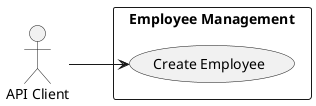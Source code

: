 @startuml
left to right direction
actor "API Client" as client
rectangle "Employee Management" {
  usecase "Create Employee" as UC_Create
}
client --> UC_Create
@enduml
